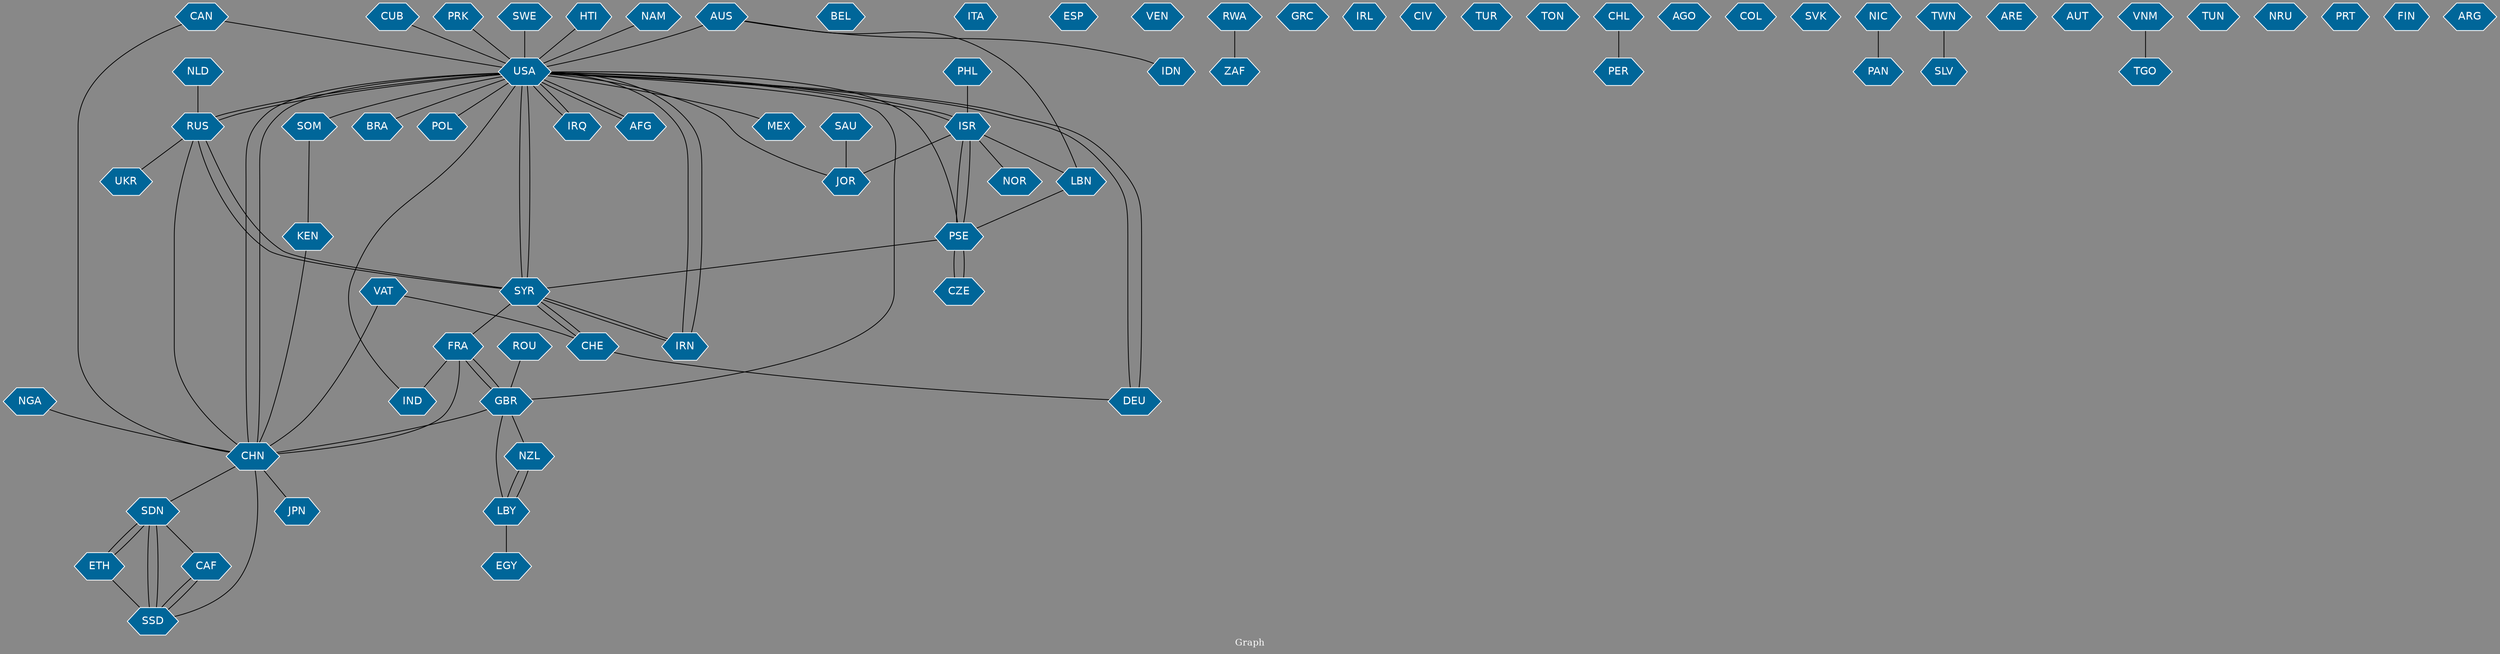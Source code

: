 // Countries together in item graph
graph {
	graph [bgcolor="#888888" fontcolor=white fontsize=12 label="Graph" outputorder=edgesfirst overlap=prism]
	node [color=white fillcolor="#006699" fontcolor=white fontname=Helvetica shape=hexagon style=filled]
	edge [arrowhead=open color=black fontcolor=white fontname=Courier fontsize=12]
		CUB [label=CUB]
		RUS [label=RUS]
		FRA [label=FRA]
		GBR [label=GBR]
		USA [label=USA]
		CAN [label=CAN]
		SYR [label=SYR]
		CHN [label=CHN]
		LBY [label=LBY]
		EGY [label=EGY]
		BEL [label=BEL]
		UKR [label=UKR]
		SOM [label=SOM]
		VAT [label=VAT]
		NGA [label=NGA]
		IRN [label=IRN]
		ISR [label=ISR]
		NOR [label=NOR]
		KEN [label=KEN]
		ITA [label=ITA]
		DEU [label=DEU]
		AUS [label=AUS]
		ESP [label=ESP]
		SDN [label=SDN]
		IND [label=IND]
		PSE [label=PSE]
		CZE [label=CZE]
		VEN [label=VEN]
		CAF [label=CAF]
		SSD [label=SSD]
		LBN [label=LBN]
		NZL [label=NZL]
		PRK [label=PRK]
		ZAF [label=ZAF]
		GRC [label=GRC]
		ROU [label=ROU]
		IRQ [label=IRQ]
		IRL [label=IRL]
		AFG [label=AFG]
		JOR [label=JOR]
		CIV [label=CIV]
		SWE [label=SWE]
		TUR [label=TUR]
		TON [label=TON]
		MEX [label=MEX]
		CHL [label=CHL]
		AGO [label=AGO]
		HTI [label=HTI]
		COL [label=COL]
		PER [label=PER]
		SVK [label=SVK]
		PHL [label=PHL]
		CHE [label=CHE]
		BRA [label=BRA]
		IDN [label=IDN]
		ETH [label=ETH]
		NAM [label=NAM]
		PAN [label=PAN]
		NIC [label=NIC]
		TWN [label=TWN]
		SLV [label=SLV]
		ARE [label=ARE]
		NLD [label=NLD]
		POL [label=POL]
		JPN [label=JPN]
		AUT [label=AUT]
		VNM [label=VNM]
		TGO [label=TGO]
		TUN [label=TUN]
		NRU [label=NRU]
		SAU [label=SAU]
		PRT [label=PRT]
		FIN [label=FIN]
		RWA [label=RWA]
		ARG [label=ARG]
			SDN -- CAF [weight=2]
			CZE -- PSE [weight=2]
			CAN -- USA [weight=1]
			SDN -- ETH [weight=1]
			CHE -- SYR [weight=2]
			VAT -- CHE [weight=1]
			USA -- SOM [weight=2]
			AFG -- USA [weight=3]
			PHL -- ISR [weight=1]
			AUS -- LBN [weight=1]
			SDN -- SSD [weight=5]
			ETH -- SDN [weight=1]
			PRK -- USA [weight=1]
			CHN -- SDN [weight=1]
			SSD -- CHN [weight=1]
			USA -- IRN [weight=1]
			CAF -- SSD [weight=1]
			CHL -- PER [weight=1]
			USA -- AFG [weight=1]
			ROU -- GBR [weight=1]
			CHN -- USA [weight=5]
			AUS -- USA [weight=3]
			GBR -- CHN [weight=1]
			SSD -- CAF [weight=1]
			RUS -- SYR [weight=1]
			GBR -- LBY [weight=3]
			SYR -- IRN [weight=3]
			USA -- SYR [weight=6]
			CAN -- CHN [weight=1]
			USA -- IRQ [weight=4]
			FRA -- IND [weight=1]
			KEN -- CHN [weight=1]
			ISR -- LBN [weight=1]
			CHN -- JPN [weight=1]
			CHE -- DEU [weight=1]
			LBY -- NZL [weight=2]
			PSE -- CZE [weight=3]
			USA -- RUS [weight=5]
			SYR -- RUS [weight=1]
			PSE -- ISR [weight=1]
			ISR -- USA [weight=2]
			IRN -- SYR [weight=2]
			AUS -- IDN [weight=1]
			NAM -- USA [weight=1]
			NIC -- PAN [weight=1]
			ISR -- PSE [weight=3]
			FRA -- GBR [weight=2]
			NLD -- RUS [weight=1]
			GBR -- FRA [weight=2]
			SWE -- USA [weight=1]
			HTI -- USA [weight=1]
			NGA -- CHN [weight=1]
			ETH -- SSD [weight=2]
			NZL -- LBY [weight=1]
			USA -- MEX [weight=2]
			VAT -- CHN [weight=2]
			SYR -- FRA [weight=1]
			RUS -- UKR [weight=1]
			IRN -- USA [weight=4]
			USA -- PSE [weight=1]
			SYR -- CHE [weight=2]
			LBY -- EGY [weight=1]
			USA -- BRA [weight=1]
			GBR -- USA [weight=3]
			USA -- DEU [weight=1]
			TWN -- SLV [weight=1]
			VNM -- TGO [weight=1]
			USA -- ISR [weight=1]
			SYR -- USA [weight=4]
			ISR -- JOR [weight=1]
			GBR -- NZL [weight=3]
			IRQ -- USA [weight=2]
			PSE -- SYR [weight=1]
			USA -- POL [weight=1]
			SAU -- JOR [weight=1]
			RWA -- ZAF [weight=1]
			USA -- IND [weight=1]
			SOM -- KEN [weight=1]
			CHN -- RUS [weight=2]
			RUS -- USA [weight=8]
			LBN -- PSE [weight=1]
			DEU -- USA [weight=4]
			ISR -- NOR [weight=1]
			CUB -- USA [weight=2]
			FRA -- CHN [weight=2]
			USA -- CHN [weight=5]
			JOR -- USA [weight=1]
			SSD -- SDN [weight=9]
}